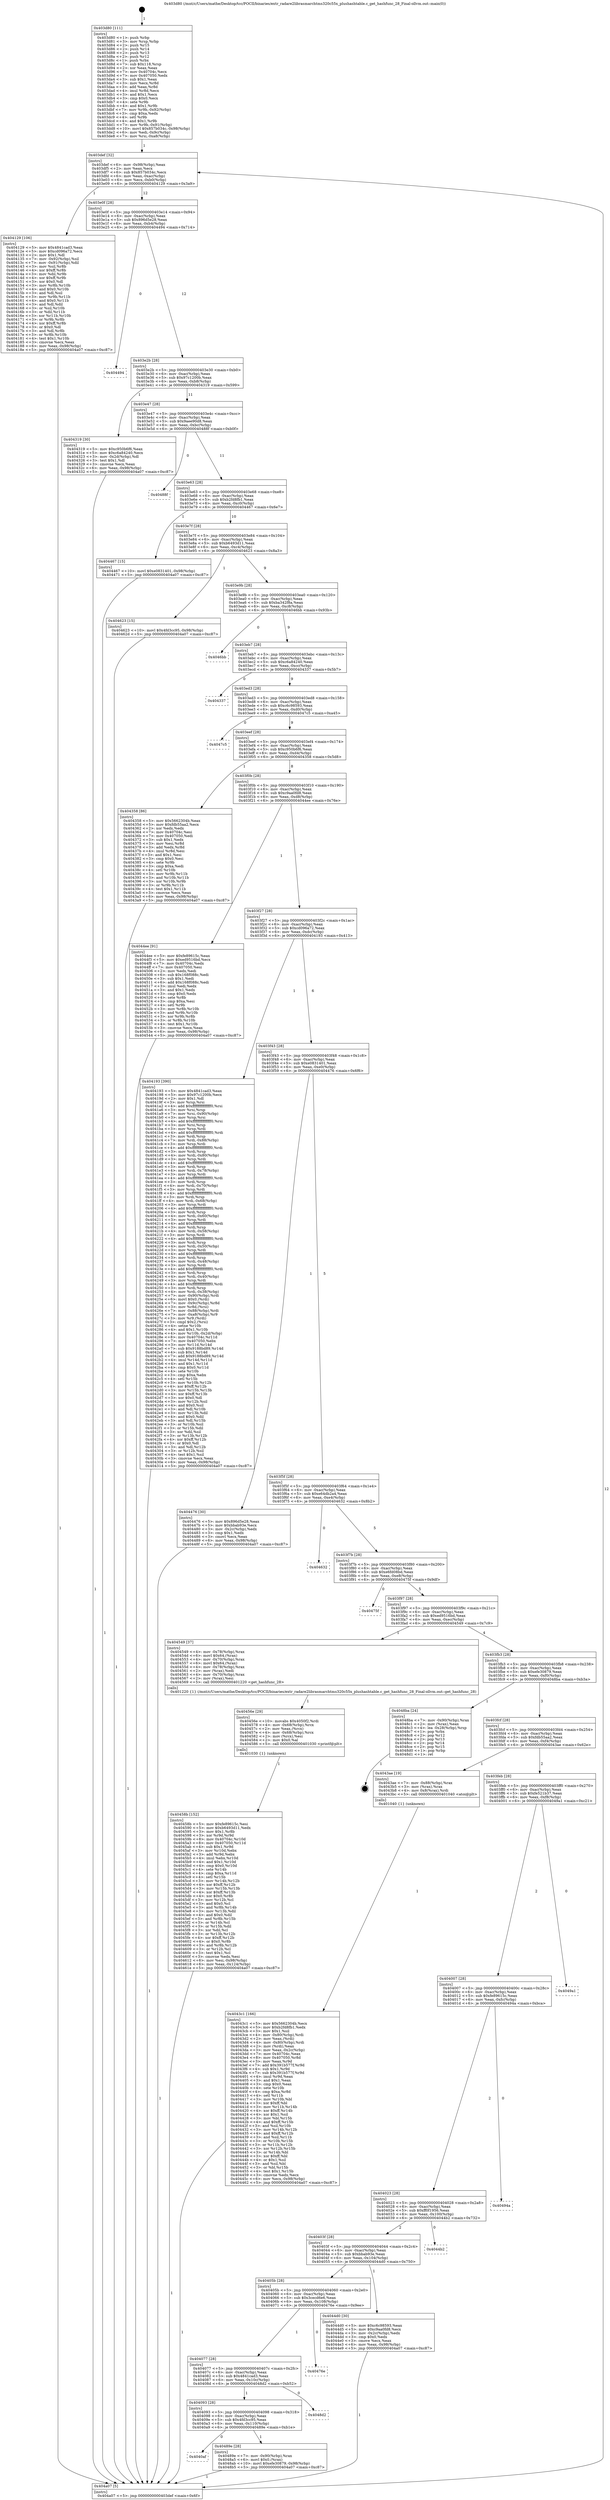 digraph "0x403d80" {
  label = "0x403d80 (/mnt/c/Users/mathe/Desktop/tcc/POCII/binaries/extr_radare2librasmarchtms320c55x_plushashtable.c_get_hashfunc_28_Final-ollvm.out::main(0))"
  labelloc = "t"
  node[shape=record]

  Entry [label="",width=0.3,height=0.3,shape=circle,fillcolor=black,style=filled]
  "0x403def" [label="{
     0x403def [32]\l
     | [instrs]\l
     &nbsp;&nbsp;0x403def \<+6\>: mov -0x98(%rbp),%eax\l
     &nbsp;&nbsp;0x403df5 \<+2\>: mov %eax,%ecx\l
     &nbsp;&nbsp;0x403df7 \<+6\>: sub $0x857b034c,%ecx\l
     &nbsp;&nbsp;0x403dfd \<+6\>: mov %eax,-0xac(%rbp)\l
     &nbsp;&nbsp;0x403e03 \<+6\>: mov %ecx,-0xb0(%rbp)\l
     &nbsp;&nbsp;0x403e09 \<+6\>: je 0000000000404129 \<main+0x3a9\>\l
  }"]
  "0x404129" [label="{
     0x404129 [106]\l
     | [instrs]\l
     &nbsp;&nbsp;0x404129 \<+5\>: mov $0x4841cad3,%eax\l
     &nbsp;&nbsp;0x40412e \<+5\>: mov $0xcd096a72,%ecx\l
     &nbsp;&nbsp;0x404133 \<+2\>: mov $0x1,%dl\l
     &nbsp;&nbsp;0x404135 \<+7\>: mov -0x92(%rbp),%sil\l
     &nbsp;&nbsp;0x40413c \<+7\>: mov -0x91(%rbp),%dil\l
     &nbsp;&nbsp;0x404143 \<+3\>: mov %sil,%r8b\l
     &nbsp;&nbsp;0x404146 \<+4\>: xor $0xff,%r8b\l
     &nbsp;&nbsp;0x40414a \<+3\>: mov %dil,%r9b\l
     &nbsp;&nbsp;0x40414d \<+4\>: xor $0xff,%r9b\l
     &nbsp;&nbsp;0x404151 \<+3\>: xor $0x0,%dl\l
     &nbsp;&nbsp;0x404154 \<+3\>: mov %r8b,%r10b\l
     &nbsp;&nbsp;0x404157 \<+4\>: and $0x0,%r10b\l
     &nbsp;&nbsp;0x40415b \<+3\>: and %dl,%sil\l
     &nbsp;&nbsp;0x40415e \<+3\>: mov %r9b,%r11b\l
     &nbsp;&nbsp;0x404161 \<+4\>: and $0x0,%r11b\l
     &nbsp;&nbsp;0x404165 \<+3\>: and %dl,%dil\l
     &nbsp;&nbsp;0x404168 \<+3\>: or %sil,%r10b\l
     &nbsp;&nbsp;0x40416b \<+3\>: or %dil,%r11b\l
     &nbsp;&nbsp;0x40416e \<+3\>: xor %r11b,%r10b\l
     &nbsp;&nbsp;0x404171 \<+3\>: or %r9b,%r8b\l
     &nbsp;&nbsp;0x404174 \<+4\>: xor $0xff,%r8b\l
     &nbsp;&nbsp;0x404178 \<+3\>: or $0x0,%dl\l
     &nbsp;&nbsp;0x40417b \<+3\>: and %dl,%r8b\l
     &nbsp;&nbsp;0x40417e \<+3\>: or %r8b,%r10b\l
     &nbsp;&nbsp;0x404181 \<+4\>: test $0x1,%r10b\l
     &nbsp;&nbsp;0x404185 \<+3\>: cmovne %ecx,%eax\l
     &nbsp;&nbsp;0x404188 \<+6\>: mov %eax,-0x98(%rbp)\l
     &nbsp;&nbsp;0x40418e \<+5\>: jmp 0000000000404a07 \<main+0xc87\>\l
  }"]
  "0x403e0f" [label="{
     0x403e0f [28]\l
     | [instrs]\l
     &nbsp;&nbsp;0x403e0f \<+5\>: jmp 0000000000403e14 \<main+0x94\>\l
     &nbsp;&nbsp;0x403e14 \<+6\>: mov -0xac(%rbp),%eax\l
     &nbsp;&nbsp;0x403e1a \<+5\>: sub $0x896d5e28,%eax\l
     &nbsp;&nbsp;0x403e1f \<+6\>: mov %eax,-0xb4(%rbp)\l
     &nbsp;&nbsp;0x403e25 \<+6\>: je 0000000000404494 \<main+0x714\>\l
  }"]
  "0x404a07" [label="{
     0x404a07 [5]\l
     | [instrs]\l
     &nbsp;&nbsp;0x404a07 \<+5\>: jmp 0000000000403def \<main+0x6f\>\l
  }"]
  "0x403d80" [label="{
     0x403d80 [111]\l
     | [instrs]\l
     &nbsp;&nbsp;0x403d80 \<+1\>: push %rbp\l
     &nbsp;&nbsp;0x403d81 \<+3\>: mov %rsp,%rbp\l
     &nbsp;&nbsp;0x403d84 \<+2\>: push %r15\l
     &nbsp;&nbsp;0x403d86 \<+2\>: push %r14\l
     &nbsp;&nbsp;0x403d88 \<+2\>: push %r13\l
     &nbsp;&nbsp;0x403d8a \<+2\>: push %r12\l
     &nbsp;&nbsp;0x403d8c \<+1\>: push %rbx\l
     &nbsp;&nbsp;0x403d8d \<+7\>: sub $0x118,%rsp\l
     &nbsp;&nbsp;0x403d94 \<+2\>: xor %eax,%eax\l
     &nbsp;&nbsp;0x403d96 \<+7\>: mov 0x40704c,%ecx\l
     &nbsp;&nbsp;0x403d9d \<+7\>: mov 0x407050,%edx\l
     &nbsp;&nbsp;0x403da4 \<+3\>: sub $0x1,%eax\l
     &nbsp;&nbsp;0x403da7 \<+3\>: mov %ecx,%r8d\l
     &nbsp;&nbsp;0x403daa \<+3\>: add %eax,%r8d\l
     &nbsp;&nbsp;0x403dad \<+4\>: imul %r8d,%ecx\l
     &nbsp;&nbsp;0x403db1 \<+3\>: and $0x1,%ecx\l
     &nbsp;&nbsp;0x403db4 \<+3\>: cmp $0x0,%ecx\l
     &nbsp;&nbsp;0x403db7 \<+4\>: sete %r9b\l
     &nbsp;&nbsp;0x403dbb \<+4\>: and $0x1,%r9b\l
     &nbsp;&nbsp;0x403dbf \<+7\>: mov %r9b,-0x92(%rbp)\l
     &nbsp;&nbsp;0x403dc6 \<+3\>: cmp $0xa,%edx\l
     &nbsp;&nbsp;0x403dc9 \<+4\>: setl %r9b\l
     &nbsp;&nbsp;0x403dcd \<+4\>: and $0x1,%r9b\l
     &nbsp;&nbsp;0x403dd1 \<+7\>: mov %r9b,-0x91(%rbp)\l
     &nbsp;&nbsp;0x403dd8 \<+10\>: movl $0x857b034c,-0x98(%rbp)\l
     &nbsp;&nbsp;0x403de2 \<+6\>: mov %edi,-0x9c(%rbp)\l
     &nbsp;&nbsp;0x403de8 \<+7\>: mov %rsi,-0xa8(%rbp)\l
  }"]
  Exit [label="",width=0.3,height=0.3,shape=circle,fillcolor=black,style=filled,peripheries=2]
  "0x404494" [label="{
     0x404494\l
  }", style=dashed]
  "0x403e2b" [label="{
     0x403e2b [28]\l
     | [instrs]\l
     &nbsp;&nbsp;0x403e2b \<+5\>: jmp 0000000000403e30 \<main+0xb0\>\l
     &nbsp;&nbsp;0x403e30 \<+6\>: mov -0xac(%rbp),%eax\l
     &nbsp;&nbsp;0x403e36 \<+5\>: sub $0x97c1200b,%eax\l
     &nbsp;&nbsp;0x403e3b \<+6\>: mov %eax,-0xb8(%rbp)\l
     &nbsp;&nbsp;0x403e41 \<+6\>: je 0000000000404319 \<main+0x599\>\l
  }"]
  "0x4040af" [label="{
     0x4040af\l
  }", style=dashed]
  "0x404319" [label="{
     0x404319 [30]\l
     | [instrs]\l
     &nbsp;&nbsp;0x404319 \<+5\>: mov $0xc950b6f6,%eax\l
     &nbsp;&nbsp;0x40431e \<+5\>: mov $0xc6a84240,%ecx\l
     &nbsp;&nbsp;0x404323 \<+3\>: mov -0x2d(%rbp),%dl\l
     &nbsp;&nbsp;0x404326 \<+3\>: test $0x1,%dl\l
     &nbsp;&nbsp;0x404329 \<+3\>: cmovne %ecx,%eax\l
     &nbsp;&nbsp;0x40432c \<+6\>: mov %eax,-0x98(%rbp)\l
     &nbsp;&nbsp;0x404332 \<+5\>: jmp 0000000000404a07 \<main+0xc87\>\l
  }"]
  "0x403e47" [label="{
     0x403e47 [28]\l
     | [instrs]\l
     &nbsp;&nbsp;0x403e47 \<+5\>: jmp 0000000000403e4c \<main+0xcc\>\l
     &nbsp;&nbsp;0x403e4c \<+6\>: mov -0xac(%rbp),%eax\l
     &nbsp;&nbsp;0x403e52 \<+5\>: sub $0x9aee90d8,%eax\l
     &nbsp;&nbsp;0x403e57 \<+6\>: mov %eax,-0xbc(%rbp)\l
     &nbsp;&nbsp;0x403e5d \<+6\>: je 000000000040488f \<main+0xb0f\>\l
  }"]
  "0x40489e" [label="{
     0x40489e [28]\l
     | [instrs]\l
     &nbsp;&nbsp;0x40489e \<+7\>: mov -0x90(%rbp),%rax\l
     &nbsp;&nbsp;0x4048a5 \<+6\>: movl $0x0,(%rax)\l
     &nbsp;&nbsp;0x4048ab \<+10\>: movl $0xefe30879,-0x98(%rbp)\l
     &nbsp;&nbsp;0x4048b5 \<+5\>: jmp 0000000000404a07 \<main+0xc87\>\l
  }"]
  "0x40488f" [label="{
     0x40488f\l
  }", style=dashed]
  "0x403e63" [label="{
     0x403e63 [28]\l
     | [instrs]\l
     &nbsp;&nbsp;0x403e63 \<+5\>: jmp 0000000000403e68 \<main+0xe8\>\l
     &nbsp;&nbsp;0x403e68 \<+6\>: mov -0xac(%rbp),%eax\l
     &nbsp;&nbsp;0x403e6e \<+5\>: sub $0xb2fd8fb1,%eax\l
     &nbsp;&nbsp;0x403e73 \<+6\>: mov %eax,-0xc0(%rbp)\l
     &nbsp;&nbsp;0x403e79 \<+6\>: je 0000000000404467 \<main+0x6e7\>\l
  }"]
  "0x404093" [label="{
     0x404093 [28]\l
     | [instrs]\l
     &nbsp;&nbsp;0x404093 \<+5\>: jmp 0000000000404098 \<main+0x318\>\l
     &nbsp;&nbsp;0x404098 \<+6\>: mov -0xac(%rbp),%eax\l
     &nbsp;&nbsp;0x40409e \<+5\>: sub $0x4fd3cc95,%eax\l
     &nbsp;&nbsp;0x4040a3 \<+6\>: mov %eax,-0x110(%rbp)\l
     &nbsp;&nbsp;0x4040a9 \<+6\>: je 000000000040489e \<main+0xb1e\>\l
  }"]
  "0x404467" [label="{
     0x404467 [15]\l
     | [instrs]\l
     &nbsp;&nbsp;0x404467 \<+10\>: movl $0xe0831401,-0x98(%rbp)\l
     &nbsp;&nbsp;0x404471 \<+5\>: jmp 0000000000404a07 \<main+0xc87\>\l
  }"]
  "0x403e7f" [label="{
     0x403e7f [28]\l
     | [instrs]\l
     &nbsp;&nbsp;0x403e7f \<+5\>: jmp 0000000000403e84 \<main+0x104\>\l
     &nbsp;&nbsp;0x403e84 \<+6\>: mov -0xac(%rbp),%eax\l
     &nbsp;&nbsp;0x403e8a \<+5\>: sub $0xb6493d11,%eax\l
     &nbsp;&nbsp;0x403e8f \<+6\>: mov %eax,-0xc4(%rbp)\l
     &nbsp;&nbsp;0x403e95 \<+6\>: je 0000000000404623 \<main+0x8a3\>\l
  }"]
  "0x4048d2" [label="{
     0x4048d2\l
  }", style=dashed]
  "0x404623" [label="{
     0x404623 [15]\l
     | [instrs]\l
     &nbsp;&nbsp;0x404623 \<+10\>: movl $0x4fd3cc95,-0x98(%rbp)\l
     &nbsp;&nbsp;0x40462d \<+5\>: jmp 0000000000404a07 \<main+0xc87\>\l
  }"]
  "0x403e9b" [label="{
     0x403e9b [28]\l
     | [instrs]\l
     &nbsp;&nbsp;0x403e9b \<+5\>: jmp 0000000000403ea0 \<main+0x120\>\l
     &nbsp;&nbsp;0x403ea0 \<+6\>: mov -0xac(%rbp),%eax\l
     &nbsp;&nbsp;0x403ea6 \<+5\>: sub $0xba342f8a,%eax\l
     &nbsp;&nbsp;0x403eab \<+6\>: mov %eax,-0xc8(%rbp)\l
     &nbsp;&nbsp;0x403eb1 \<+6\>: je 00000000004046bb \<main+0x93b\>\l
  }"]
  "0x404077" [label="{
     0x404077 [28]\l
     | [instrs]\l
     &nbsp;&nbsp;0x404077 \<+5\>: jmp 000000000040407c \<main+0x2fc\>\l
     &nbsp;&nbsp;0x40407c \<+6\>: mov -0xac(%rbp),%eax\l
     &nbsp;&nbsp;0x404082 \<+5\>: sub $0x4841cad3,%eax\l
     &nbsp;&nbsp;0x404087 \<+6\>: mov %eax,-0x10c(%rbp)\l
     &nbsp;&nbsp;0x40408d \<+6\>: je 00000000004048d2 \<main+0xb52\>\l
  }"]
  "0x4046bb" [label="{
     0x4046bb\l
  }", style=dashed]
  "0x403eb7" [label="{
     0x403eb7 [28]\l
     | [instrs]\l
     &nbsp;&nbsp;0x403eb7 \<+5\>: jmp 0000000000403ebc \<main+0x13c\>\l
     &nbsp;&nbsp;0x403ebc \<+6\>: mov -0xac(%rbp),%eax\l
     &nbsp;&nbsp;0x403ec2 \<+5\>: sub $0xc6a84240,%eax\l
     &nbsp;&nbsp;0x403ec7 \<+6\>: mov %eax,-0xcc(%rbp)\l
     &nbsp;&nbsp;0x403ecd \<+6\>: je 0000000000404337 \<main+0x5b7\>\l
  }"]
  "0x40476e" [label="{
     0x40476e\l
  }", style=dashed]
  "0x404337" [label="{
     0x404337\l
  }", style=dashed]
  "0x403ed3" [label="{
     0x403ed3 [28]\l
     | [instrs]\l
     &nbsp;&nbsp;0x403ed3 \<+5\>: jmp 0000000000403ed8 \<main+0x158\>\l
     &nbsp;&nbsp;0x403ed8 \<+6\>: mov -0xac(%rbp),%eax\l
     &nbsp;&nbsp;0x403ede \<+5\>: sub $0xc6c98593,%eax\l
     &nbsp;&nbsp;0x403ee3 \<+6\>: mov %eax,-0xd0(%rbp)\l
     &nbsp;&nbsp;0x403ee9 \<+6\>: je 00000000004047c5 \<main+0xa45\>\l
  }"]
  "0x40458b" [label="{
     0x40458b [152]\l
     | [instrs]\l
     &nbsp;&nbsp;0x40458b \<+5\>: mov $0xfe89615c,%esi\l
     &nbsp;&nbsp;0x404590 \<+5\>: mov $0xb6493d11,%edx\l
     &nbsp;&nbsp;0x404595 \<+3\>: mov $0x1,%r8b\l
     &nbsp;&nbsp;0x404598 \<+3\>: xor %r9d,%r9d\l
     &nbsp;&nbsp;0x40459b \<+8\>: mov 0x40704c,%r10d\l
     &nbsp;&nbsp;0x4045a3 \<+8\>: mov 0x407050,%r11d\l
     &nbsp;&nbsp;0x4045ab \<+4\>: sub $0x1,%r9d\l
     &nbsp;&nbsp;0x4045af \<+3\>: mov %r10d,%ebx\l
     &nbsp;&nbsp;0x4045b2 \<+3\>: add %r9d,%ebx\l
     &nbsp;&nbsp;0x4045b5 \<+4\>: imul %ebx,%r10d\l
     &nbsp;&nbsp;0x4045b9 \<+4\>: and $0x1,%r10d\l
     &nbsp;&nbsp;0x4045bd \<+4\>: cmp $0x0,%r10d\l
     &nbsp;&nbsp;0x4045c1 \<+4\>: sete %r14b\l
     &nbsp;&nbsp;0x4045c5 \<+4\>: cmp $0xa,%r11d\l
     &nbsp;&nbsp;0x4045c9 \<+4\>: setl %r15b\l
     &nbsp;&nbsp;0x4045cd \<+3\>: mov %r14b,%r12b\l
     &nbsp;&nbsp;0x4045d0 \<+4\>: xor $0xff,%r12b\l
     &nbsp;&nbsp;0x4045d4 \<+3\>: mov %r15b,%r13b\l
     &nbsp;&nbsp;0x4045d7 \<+4\>: xor $0xff,%r13b\l
     &nbsp;&nbsp;0x4045db \<+4\>: xor $0x0,%r8b\l
     &nbsp;&nbsp;0x4045df \<+3\>: mov %r12b,%cl\l
     &nbsp;&nbsp;0x4045e2 \<+3\>: and $0x0,%cl\l
     &nbsp;&nbsp;0x4045e5 \<+3\>: and %r8b,%r14b\l
     &nbsp;&nbsp;0x4045e8 \<+3\>: mov %r13b,%dil\l
     &nbsp;&nbsp;0x4045eb \<+4\>: and $0x0,%dil\l
     &nbsp;&nbsp;0x4045ef \<+3\>: and %r8b,%r15b\l
     &nbsp;&nbsp;0x4045f2 \<+3\>: or %r14b,%cl\l
     &nbsp;&nbsp;0x4045f5 \<+3\>: or %r15b,%dil\l
     &nbsp;&nbsp;0x4045f8 \<+3\>: xor %dil,%cl\l
     &nbsp;&nbsp;0x4045fb \<+3\>: or %r13b,%r12b\l
     &nbsp;&nbsp;0x4045fe \<+4\>: xor $0xff,%r12b\l
     &nbsp;&nbsp;0x404602 \<+4\>: or $0x0,%r8b\l
     &nbsp;&nbsp;0x404606 \<+3\>: and %r8b,%r12b\l
     &nbsp;&nbsp;0x404609 \<+3\>: or %r12b,%cl\l
     &nbsp;&nbsp;0x40460c \<+3\>: test $0x1,%cl\l
     &nbsp;&nbsp;0x40460f \<+3\>: cmovne %edx,%esi\l
     &nbsp;&nbsp;0x404612 \<+6\>: mov %esi,-0x98(%rbp)\l
     &nbsp;&nbsp;0x404618 \<+6\>: mov %eax,-0x124(%rbp)\l
     &nbsp;&nbsp;0x40461e \<+5\>: jmp 0000000000404a07 \<main+0xc87\>\l
  }"]
  "0x4047c5" [label="{
     0x4047c5\l
  }", style=dashed]
  "0x403eef" [label="{
     0x403eef [28]\l
     | [instrs]\l
     &nbsp;&nbsp;0x403eef \<+5\>: jmp 0000000000403ef4 \<main+0x174\>\l
     &nbsp;&nbsp;0x403ef4 \<+6\>: mov -0xac(%rbp),%eax\l
     &nbsp;&nbsp;0x403efa \<+5\>: sub $0xc950b6f6,%eax\l
     &nbsp;&nbsp;0x403eff \<+6\>: mov %eax,-0xd4(%rbp)\l
     &nbsp;&nbsp;0x403f05 \<+6\>: je 0000000000404358 \<main+0x5d8\>\l
  }"]
  "0x40456e" [label="{
     0x40456e [29]\l
     | [instrs]\l
     &nbsp;&nbsp;0x40456e \<+10\>: movabs $0x4050f2,%rdi\l
     &nbsp;&nbsp;0x404578 \<+4\>: mov -0x68(%rbp),%rcx\l
     &nbsp;&nbsp;0x40457c \<+2\>: mov %eax,(%rcx)\l
     &nbsp;&nbsp;0x40457e \<+4\>: mov -0x68(%rbp),%rcx\l
     &nbsp;&nbsp;0x404582 \<+2\>: mov (%rcx),%esi\l
     &nbsp;&nbsp;0x404584 \<+2\>: mov $0x0,%al\l
     &nbsp;&nbsp;0x404586 \<+5\>: call 0000000000401030 \<printf@plt\>\l
     | [calls]\l
     &nbsp;&nbsp;0x401030 \{1\} (unknown)\l
  }"]
  "0x404358" [label="{
     0x404358 [86]\l
     | [instrs]\l
     &nbsp;&nbsp;0x404358 \<+5\>: mov $0x5662304b,%eax\l
     &nbsp;&nbsp;0x40435d \<+5\>: mov $0xfdb55aa2,%ecx\l
     &nbsp;&nbsp;0x404362 \<+2\>: xor %edx,%edx\l
     &nbsp;&nbsp;0x404364 \<+7\>: mov 0x40704c,%esi\l
     &nbsp;&nbsp;0x40436b \<+7\>: mov 0x407050,%edi\l
     &nbsp;&nbsp;0x404372 \<+3\>: sub $0x1,%edx\l
     &nbsp;&nbsp;0x404375 \<+3\>: mov %esi,%r8d\l
     &nbsp;&nbsp;0x404378 \<+3\>: add %edx,%r8d\l
     &nbsp;&nbsp;0x40437b \<+4\>: imul %r8d,%esi\l
     &nbsp;&nbsp;0x40437f \<+3\>: and $0x1,%esi\l
     &nbsp;&nbsp;0x404382 \<+3\>: cmp $0x0,%esi\l
     &nbsp;&nbsp;0x404385 \<+4\>: sete %r9b\l
     &nbsp;&nbsp;0x404389 \<+3\>: cmp $0xa,%edi\l
     &nbsp;&nbsp;0x40438c \<+4\>: setl %r10b\l
     &nbsp;&nbsp;0x404390 \<+3\>: mov %r9b,%r11b\l
     &nbsp;&nbsp;0x404393 \<+3\>: and %r10b,%r11b\l
     &nbsp;&nbsp;0x404396 \<+3\>: xor %r10b,%r9b\l
     &nbsp;&nbsp;0x404399 \<+3\>: or %r9b,%r11b\l
     &nbsp;&nbsp;0x40439c \<+4\>: test $0x1,%r11b\l
     &nbsp;&nbsp;0x4043a0 \<+3\>: cmovne %ecx,%eax\l
     &nbsp;&nbsp;0x4043a3 \<+6\>: mov %eax,-0x98(%rbp)\l
     &nbsp;&nbsp;0x4043a9 \<+5\>: jmp 0000000000404a07 \<main+0xc87\>\l
  }"]
  "0x403f0b" [label="{
     0x403f0b [28]\l
     | [instrs]\l
     &nbsp;&nbsp;0x403f0b \<+5\>: jmp 0000000000403f10 \<main+0x190\>\l
     &nbsp;&nbsp;0x403f10 \<+6\>: mov -0xac(%rbp),%eax\l
     &nbsp;&nbsp;0x403f16 \<+5\>: sub $0xc9aa0fd8,%eax\l
     &nbsp;&nbsp;0x403f1b \<+6\>: mov %eax,-0xd8(%rbp)\l
     &nbsp;&nbsp;0x403f21 \<+6\>: je 00000000004044ee \<main+0x76e\>\l
  }"]
  "0x40405b" [label="{
     0x40405b [28]\l
     | [instrs]\l
     &nbsp;&nbsp;0x40405b \<+5\>: jmp 0000000000404060 \<main+0x2e0\>\l
     &nbsp;&nbsp;0x404060 \<+6\>: mov -0xac(%rbp),%eax\l
     &nbsp;&nbsp;0x404066 \<+5\>: sub $0x3cecd6e6,%eax\l
     &nbsp;&nbsp;0x40406b \<+6\>: mov %eax,-0x108(%rbp)\l
     &nbsp;&nbsp;0x404071 \<+6\>: je 000000000040476e \<main+0x9ee\>\l
  }"]
  "0x4044ee" [label="{
     0x4044ee [91]\l
     | [instrs]\l
     &nbsp;&nbsp;0x4044ee \<+5\>: mov $0xfe89615c,%eax\l
     &nbsp;&nbsp;0x4044f3 \<+5\>: mov $0xed9516bd,%ecx\l
     &nbsp;&nbsp;0x4044f8 \<+7\>: mov 0x40704c,%edx\l
     &nbsp;&nbsp;0x4044ff \<+7\>: mov 0x407050,%esi\l
     &nbsp;&nbsp;0x404506 \<+2\>: mov %edx,%edi\l
     &nbsp;&nbsp;0x404508 \<+6\>: sub $0x168f088c,%edi\l
     &nbsp;&nbsp;0x40450e \<+3\>: sub $0x1,%edi\l
     &nbsp;&nbsp;0x404511 \<+6\>: add $0x168f088c,%edi\l
     &nbsp;&nbsp;0x404517 \<+3\>: imul %edi,%edx\l
     &nbsp;&nbsp;0x40451a \<+3\>: and $0x1,%edx\l
     &nbsp;&nbsp;0x40451d \<+3\>: cmp $0x0,%edx\l
     &nbsp;&nbsp;0x404520 \<+4\>: sete %r8b\l
     &nbsp;&nbsp;0x404524 \<+3\>: cmp $0xa,%esi\l
     &nbsp;&nbsp;0x404527 \<+4\>: setl %r9b\l
     &nbsp;&nbsp;0x40452b \<+3\>: mov %r8b,%r10b\l
     &nbsp;&nbsp;0x40452e \<+3\>: and %r9b,%r10b\l
     &nbsp;&nbsp;0x404531 \<+3\>: xor %r9b,%r8b\l
     &nbsp;&nbsp;0x404534 \<+3\>: or %r8b,%r10b\l
     &nbsp;&nbsp;0x404537 \<+4\>: test $0x1,%r10b\l
     &nbsp;&nbsp;0x40453b \<+3\>: cmovne %ecx,%eax\l
     &nbsp;&nbsp;0x40453e \<+6\>: mov %eax,-0x98(%rbp)\l
     &nbsp;&nbsp;0x404544 \<+5\>: jmp 0000000000404a07 \<main+0xc87\>\l
  }"]
  "0x403f27" [label="{
     0x403f27 [28]\l
     | [instrs]\l
     &nbsp;&nbsp;0x403f27 \<+5\>: jmp 0000000000403f2c \<main+0x1ac\>\l
     &nbsp;&nbsp;0x403f2c \<+6\>: mov -0xac(%rbp),%eax\l
     &nbsp;&nbsp;0x403f32 \<+5\>: sub $0xcd096a72,%eax\l
     &nbsp;&nbsp;0x403f37 \<+6\>: mov %eax,-0xdc(%rbp)\l
     &nbsp;&nbsp;0x403f3d \<+6\>: je 0000000000404193 \<main+0x413\>\l
  }"]
  "0x4044d0" [label="{
     0x4044d0 [30]\l
     | [instrs]\l
     &nbsp;&nbsp;0x4044d0 \<+5\>: mov $0xc6c98593,%eax\l
     &nbsp;&nbsp;0x4044d5 \<+5\>: mov $0xc9aa0fd8,%ecx\l
     &nbsp;&nbsp;0x4044da \<+3\>: mov -0x2c(%rbp),%edx\l
     &nbsp;&nbsp;0x4044dd \<+3\>: cmp $0x0,%edx\l
     &nbsp;&nbsp;0x4044e0 \<+3\>: cmove %ecx,%eax\l
     &nbsp;&nbsp;0x4044e3 \<+6\>: mov %eax,-0x98(%rbp)\l
     &nbsp;&nbsp;0x4044e9 \<+5\>: jmp 0000000000404a07 \<main+0xc87\>\l
  }"]
  "0x404193" [label="{
     0x404193 [390]\l
     | [instrs]\l
     &nbsp;&nbsp;0x404193 \<+5\>: mov $0x4841cad3,%eax\l
     &nbsp;&nbsp;0x404198 \<+5\>: mov $0x97c1200b,%ecx\l
     &nbsp;&nbsp;0x40419d \<+2\>: mov $0x1,%dl\l
     &nbsp;&nbsp;0x40419f \<+3\>: mov %rsp,%rsi\l
     &nbsp;&nbsp;0x4041a2 \<+4\>: add $0xfffffffffffffff0,%rsi\l
     &nbsp;&nbsp;0x4041a6 \<+3\>: mov %rsi,%rsp\l
     &nbsp;&nbsp;0x4041a9 \<+7\>: mov %rsi,-0x90(%rbp)\l
     &nbsp;&nbsp;0x4041b0 \<+3\>: mov %rsp,%rsi\l
     &nbsp;&nbsp;0x4041b3 \<+4\>: add $0xfffffffffffffff0,%rsi\l
     &nbsp;&nbsp;0x4041b7 \<+3\>: mov %rsi,%rsp\l
     &nbsp;&nbsp;0x4041ba \<+3\>: mov %rsp,%rdi\l
     &nbsp;&nbsp;0x4041bd \<+4\>: add $0xfffffffffffffff0,%rdi\l
     &nbsp;&nbsp;0x4041c1 \<+3\>: mov %rdi,%rsp\l
     &nbsp;&nbsp;0x4041c4 \<+7\>: mov %rdi,-0x88(%rbp)\l
     &nbsp;&nbsp;0x4041cb \<+3\>: mov %rsp,%rdi\l
     &nbsp;&nbsp;0x4041ce \<+4\>: add $0xfffffffffffffff0,%rdi\l
     &nbsp;&nbsp;0x4041d2 \<+3\>: mov %rdi,%rsp\l
     &nbsp;&nbsp;0x4041d5 \<+4\>: mov %rdi,-0x80(%rbp)\l
     &nbsp;&nbsp;0x4041d9 \<+3\>: mov %rsp,%rdi\l
     &nbsp;&nbsp;0x4041dc \<+4\>: add $0xfffffffffffffff0,%rdi\l
     &nbsp;&nbsp;0x4041e0 \<+3\>: mov %rdi,%rsp\l
     &nbsp;&nbsp;0x4041e3 \<+4\>: mov %rdi,-0x78(%rbp)\l
     &nbsp;&nbsp;0x4041e7 \<+3\>: mov %rsp,%rdi\l
     &nbsp;&nbsp;0x4041ea \<+4\>: add $0xfffffffffffffff0,%rdi\l
     &nbsp;&nbsp;0x4041ee \<+3\>: mov %rdi,%rsp\l
     &nbsp;&nbsp;0x4041f1 \<+4\>: mov %rdi,-0x70(%rbp)\l
     &nbsp;&nbsp;0x4041f5 \<+3\>: mov %rsp,%rdi\l
     &nbsp;&nbsp;0x4041f8 \<+4\>: add $0xfffffffffffffff0,%rdi\l
     &nbsp;&nbsp;0x4041fc \<+3\>: mov %rdi,%rsp\l
     &nbsp;&nbsp;0x4041ff \<+4\>: mov %rdi,-0x68(%rbp)\l
     &nbsp;&nbsp;0x404203 \<+3\>: mov %rsp,%rdi\l
     &nbsp;&nbsp;0x404206 \<+4\>: add $0xfffffffffffffff0,%rdi\l
     &nbsp;&nbsp;0x40420a \<+3\>: mov %rdi,%rsp\l
     &nbsp;&nbsp;0x40420d \<+4\>: mov %rdi,-0x60(%rbp)\l
     &nbsp;&nbsp;0x404211 \<+3\>: mov %rsp,%rdi\l
     &nbsp;&nbsp;0x404214 \<+4\>: add $0xfffffffffffffff0,%rdi\l
     &nbsp;&nbsp;0x404218 \<+3\>: mov %rdi,%rsp\l
     &nbsp;&nbsp;0x40421b \<+4\>: mov %rdi,-0x58(%rbp)\l
     &nbsp;&nbsp;0x40421f \<+3\>: mov %rsp,%rdi\l
     &nbsp;&nbsp;0x404222 \<+4\>: add $0xfffffffffffffff0,%rdi\l
     &nbsp;&nbsp;0x404226 \<+3\>: mov %rdi,%rsp\l
     &nbsp;&nbsp;0x404229 \<+4\>: mov %rdi,-0x50(%rbp)\l
     &nbsp;&nbsp;0x40422d \<+3\>: mov %rsp,%rdi\l
     &nbsp;&nbsp;0x404230 \<+4\>: add $0xfffffffffffffff0,%rdi\l
     &nbsp;&nbsp;0x404234 \<+3\>: mov %rdi,%rsp\l
     &nbsp;&nbsp;0x404237 \<+4\>: mov %rdi,-0x48(%rbp)\l
     &nbsp;&nbsp;0x40423b \<+3\>: mov %rsp,%rdi\l
     &nbsp;&nbsp;0x40423e \<+4\>: add $0xfffffffffffffff0,%rdi\l
     &nbsp;&nbsp;0x404242 \<+3\>: mov %rdi,%rsp\l
     &nbsp;&nbsp;0x404245 \<+4\>: mov %rdi,-0x40(%rbp)\l
     &nbsp;&nbsp;0x404249 \<+3\>: mov %rsp,%rdi\l
     &nbsp;&nbsp;0x40424c \<+4\>: add $0xfffffffffffffff0,%rdi\l
     &nbsp;&nbsp;0x404250 \<+3\>: mov %rdi,%rsp\l
     &nbsp;&nbsp;0x404253 \<+4\>: mov %rdi,-0x38(%rbp)\l
     &nbsp;&nbsp;0x404257 \<+7\>: mov -0x90(%rbp),%rdi\l
     &nbsp;&nbsp;0x40425e \<+6\>: movl $0x0,(%rdi)\l
     &nbsp;&nbsp;0x404264 \<+7\>: mov -0x9c(%rbp),%r8d\l
     &nbsp;&nbsp;0x40426b \<+3\>: mov %r8d,(%rsi)\l
     &nbsp;&nbsp;0x40426e \<+7\>: mov -0x88(%rbp),%rdi\l
     &nbsp;&nbsp;0x404275 \<+7\>: mov -0xa8(%rbp),%r9\l
     &nbsp;&nbsp;0x40427c \<+3\>: mov %r9,(%rdi)\l
     &nbsp;&nbsp;0x40427f \<+3\>: cmpl $0x2,(%rsi)\l
     &nbsp;&nbsp;0x404282 \<+4\>: setne %r10b\l
     &nbsp;&nbsp;0x404286 \<+4\>: and $0x1,%r10b\l
     &nbsp;&nbsp;0x40428a \<+4\>: mov %r10b,-0x2d(%rbp)\l
     &nbsp;&nbsp;0x40428e \<+8\>: mov 0x40704c,%r11d\l
     &nbsp;&nbsp;0x404296 \<+7\>: mov 0x407050,%ebx\l
     &nbsp;&nbsp;0x40429d \<+3\>: mov %r11d,%r14d\l
     &nbsp;&nbsp;0x4042a0 \<+7\>: sub $0x9188bd89,%r14d\l
     &nbsp;&nbsp;0x4042a7 \<+4\>: sub $0x1,%r14d\l
     &nbsp;&nbsp;0x4042ab \<+7\>: add $0x9188bd89,%r14d\l
     &nbsp;&nbsp;0x4042b2 \<+4\>: imul %r14d,%r11d\l
     &nbsp;&nbsp;0x4042b6 \<+4\>: and $0x1,%r11d\l
     &nbsp;&nbsp;0x4042ba \<+4\>: cmp $0x0,%r11d\l
     &nbsp;&nbsp;0x4042be \<+4\>: sete %r10b\l
     &nbsp;&nbsp;0x4042c2 \<+3\>: cmp $0xa,%ebx\l
     &nbsp;&nbsp;0x4042c5 \<+4\>: setl %r15b\l
     &nbsp;&nbsp;0x4042c9 \<+3\>: mov %r10b,%r12b\l
     &nbsp;&nbsp;0x4042cc \<+4\>: xor $0xff,%r12b\l
     &nbsp;&nbsp;0x4042d0 \<+3\>: mov %r15b,%r13b\l
     &nbsp;&nbsp;0x4042d3 \<+4\>: xor $0xff,%r13b\l
     &nbsp;&nbsp;0x4042d7 \<+3\>: xor $0x0,%dl\l
     &nbsp;&nbsp;0x4042da \<+3\>: mov %r12b,%sil\l
     &nbsp;&nbsp;0x4042dd \<+4\>: and $0x0,%sil\l
     &nbsp;&nbsp;0x4042e1 \<+3\>: and %dl,%r10b\l
     &nbsp;&nbsp;0x4042e4 \<+3\>: mov %r13b,%dil\l
     &nbsp;&nbsp;0x4042e7 \<+4\>: and $0x0,%dil\l
     &nbsp;&nbsp;0x4042eb \<+3\>: and %dl,%r15b\l
     &nbsp;&nbsp;0x4042ee \<+3\>: or %r10b,%sil\l
     &nbsp;&nbsp;0x4042f1 \<+3\>: or %r15b,%dil\l
     &nbsp;&nbsp;0x4042f4 \<+3\>: xor %dil,%sil\l
     &nbsp;&nbsp;0x4042f7 \<+3\>: or %r13b,%r12b\l
     &nbsp;&nbsp;0x4042fa \<+4\>: xor $0xff,%r12b\l
     &nbsp;&nbsp;0x4042fe \<+3\>: or $0x0,%dl\l
     &nbsp;&nbsp;0x404301 \<+3\>: and %dl,%r12b\l
     &nbsp;&nbsp;0x404304 \<+3\>: or %r12b,%sil\l
     &nbsp;&nbsp;0x404307 \<+4\>: test $0x1,%sil\l
     &nbsp;&nbsp;0x40430b \<+3\>: cmovne %ecx,%eax\l
     &nbsp;&nbsp;0x40430e \<+6\>: mov %eax,-0x98(%rbp)\l
     &nbsp;&nbsp;0x404314 \<+5\>: jmp 0000000000404a07 \<main+0xc87\>\l
  }"]
  "0x403f43" [label="{
     0x403f43 [28]\l
     | [instrs]\l
     &nbsp;&nbsp;0x403f43 \<+5\>: jmp 0000000000403f48 \<main+0x1c8\>\l
     &nbsp;&nbsp;0x403f48 \<+6\>: mov -0xac(%rbp),%eax\l
     &nbsp;&nbsp;0x403f4e \<+5\>: sub $0xe0831401,%eax\l
     &nbsp;&nbsp;0x403f53 \<+6\>: mov %eax,-0xe0(%rbp)\l
     &nbsp;&nbsp;0x403f59 \<+6\>: je 0000000000404476 \<main+0x6f6\>\l
  }"]
  "0x40403f" [label="{
     0x40403f [28]\l
     | [instrs]\l
     &nbsp;&nbsp;0x40403f \<+5\>: jmp 0000000000404044 \<main+0x2c4\>\l
     &nbsp;&nbsp;0x404044 \<+6\>: mov -0xac(%rbp),%eax\l
     &nbsp;&nbsp;0x40404a \<+5\>: sub $0xbbab93e,%eax\l
     &nbsp;&nbsp;0x40404f \<+6\>: mov %eax,-0x104(%rbp)\l
     &nbsp;&nbsp;0x404055 \<+6\>: je 00000000004044d0 \<main+0x750\>\l
  }"]
  "0x4044b2" [label="{
     0x4044b2\l
  }", style=dashed]
  "0x404476" [label="{
     0x404476 [30]\l
     | [instrs]\l
     &nbsp;&nbsp;0x404476 \<+5\>: mov $0x896d5e28,%eax\l
     &nbsp;&nbsp;0x40447b \<+5\>: mov $0xbbab93e,%ecx\l
     &nbsp;&nbsp;0x404480 \<+3\>: mov -0x2c(%rbp),%edx\l
     &nbsp;&nbsp;0x404483 \<+3\>: cmp $0x1,%edx\l
     &nbsp;&nbsp;0x404486 \<+3\>: cmovl %ecx,%eax\l
     &nbsp;&nbsp;0x404489 \<+6\>: mov %eax,-0x98(%rbp)\l
     &nbsp;&nbsp;0x40448f \<+5\>: jmp 0000000000404a07 \<main+0xc87\>\l
  }"]
  "0x403f5f" [label="{
     0x403f5f [28]\l
     | [instrs]\l
     &nbsp;&nbsp;0x403f5f \<+5\>: jmp 0000000000403f64 \<main+0x1e4\>\l
     &nbsp;&nbsp;0x403f64 \<+6\>: mov -0xac(%rbp),%eax\l
     &nbsp;&nbsp;0x403f6a \<+5\>: sub $0xe64db2a4,%eax\l
     &nbsp;&nbsp;0x403f6f \<+6\>: mov %eax,-0xe4(%rbp)\l
     &nbsp;&nbsp;0x403f75 \<+6\>: je 0000000000404632 \<main+0x8b2\>\l
  }"]
  "0x404023" [label="{
     0x404023 [28]\l
     | [instrs]\l
     &nbsp;&nbsp;0x404023 \<+5\>: jmp 0000000000404028 \<main+0x2a8\>\l
     &nbsp;&nbsp;0x404028 \<+6\>: mov -0xac(%rbp),%eax\l
     &nbsp;&nbsp;0x40402e \<+5\>: sub $0xff0f1956,%eax\l
     &nbsp;&nbsp;0x404033 \<+6\>: mov %eax,-0x100(%rbp)\l
     &nbsp;&nbsp;0x404039 \<+6\>: je 00000000004044b2 \<main+0x732\>\l
  }"]
  "0x404632" [label="{
     0x404632\l
  }", style=dashed]
  "0x403f7b" [label="{
     0x403f7b [28]\l
     | [instrs]\l
     &nbsp;&nbsp;0x403f7b \<+5\>: jmp 0000000000403f80 \<main+0x200\>\l
     &nbsp;&nbsp;0x403f80 \<+6\>: mov -0xac(%rbp),%eax\l
     &nbsp;&nbsp;0x403f86 \<+5\>: sub $0xe6fd08bd,%eax\l
     &nbsp;&nbsp;0x403f8b \<+6\>: mov %eax,-0xe8(%rbp)\l
     &nbsp;&nbsp;0x403f91 \<+6\>: je 000000000040475f \<main+0x9df\>\l
  }"]
  "0x40494a" [label="{
     0x40494a\l
  }", style=dashed]
  "0x40475f" [label="{
     0x40475f\l
  }", style=dashed]
  "0x403f97" [label="{
     0x403f97 [28]\l
     | [instrs]\l
     &nbsp;&nbsp;0x403f97 \<+5\>: jmp 0000000000403f9c \<main+0x21c\>\l
     &nbsp;&nbsp;0x403f9c \<+6\>: mov -0xac(%rbp),%eax\l
     &nbsp;&nbsp;0x403fa2 \<+5\>: sub $0xed9516bd,%eax\l
     &nbsp;&nbsp;0x403fa7 \<+6\>: mov %eax,-0xec(%rbp)\l
     &nbsp;&nbsp;0x403fad \<+6\>: je 0000000000404549 \<main+0x7c9\>\l
  }"]
  "0x404007" [label="{
     0x404007 [28]\l
     | [instrs]\l
     &nbsp;&nbsp;0x404007 \<+5\>: jmp 000000000040400c \<main+0x28c\>\l
     &nbsp;&nbsp;0x40400c \<+6\>: mov -0xac(%rbp),%eax\l
     &nbsp;&nbsp;0x404012 \<+5\>: sub $0xfe89615c,%eax\l
     &nbsp;&nbsp;0x404017 \<+6\>: mov %eax,-0xfc(%rbp)\l
     &nbsp;&nbsp;0x40401d \<+6\>: je 000000000040494a \<main+0xbca\>\l
  }"]
  "0x404549" [label="{
     0x404549 [37]\l
     | [instrs]\l
     &nbsp;&nbsp;0x404549 \<+4\>: mov -0x78(%rbp),%rax\l
     &nbsp;&nbsp;0x40454d \<+6\>: movl $0x64,(%rax)\l
     &nbsp;&nbsp;0x404553 \<+4\>: mov -0x70(%rbp),%rax\l
     &nbsp;&nbsp;0x404557 \<+6\>: movl $0x64,(%rax)\l
     &nbsp;&nbsp;0x40455d \<+4\>: mov -0x78(%rbp),%rax\l
     &nbsp;&nbsp;0x404561 \<+2\>: mov (%rax),%edi\l
     &nbsp;&nbsp;0x404563 \<+4\>: mov -0x70(%rbp),%rax\l
     &nbsp;&nbsp;0x404567 \<+2\>: mov (%rax),%esi\l
     &nbsp;&nbsp;0x404569 \<+5\>: call 0000000000401220 \<get_hashfunc_28\>\l
     | [calls]\l
     &nbsp;&nbsp;0x401220 \{1\} (/mnt/c/Users/mathe/Desktop/tcc/POCII/binaries/extr_radare2librasmarchtms320c55x_plushashtable.c_get_hashfunc_28_Final-ollvm.out::get_hashfunc_28)\l
  }"]
  "0x403fb3" [label="{
     0x403fb3 [28]\l
     | [instrs]\l
     &nbsp;&nbsp;0x403fb3 \<+5\>: jmp 0000000000403fb8 \<main+0x238\>\l
     &nbsp;&nbsp;0x403fb8 \<+6\>: mov -0xac(%rbp),%eax\l
     &nbsp;&nbsp;0x403fbe \<+5\>: sub $0xefe30879,%eax\l
     &nbsp;&nbsp;0x403fc3 \<+6\>: mov %eax,-0xf0(%rbp)\l
     &nbsp;&nbsp;0x403fc9 \<+6\>: je 00000000004048ba \<main+0xb3a\>\l
  }"]
  "0x4049a1" [label="{
     0x4049a1\l
  }", style=dashed]
  "0x4048ba" [label="{
     0x4048ba [24]\l
     | [instrs]\l
     &nbsp;&nbsp;0x4048ba \<+7\>: mov -0x90(%rbp),%rax\l
     &nbsp;&nbsp;0x4048c1 \<+2\>: mov (%rax),%eax\l
     &nbsp;&nbsp;0x4048c3 \<+4\>: lea -0x28(%rbp),%rsp\l
     &nbsp;&nbsp;0x4048c7 \<+1\>: pop %rbx\l
     &nbsp;&nbsp;0x4048c8 \<+2\>: pop %r12\l
     &nbsp;&nbsp;0x4048ca \<+2\>: pop %r13\l
     &nbsp;&nbsp;0x4048cc \<+2\>: pop %r14\l
     &nbsp;&nbsp;0x4048ce \<+2\>: pop %r15\l
     &nbsp;&nbsp;0x4048d0 \<+1\>: pop %rbp\l
     &nbsp;&nbsp;0x4048d1 \<+1\>: ret\l
  }"]
  "0x403fcf" [label="{
     0x403fcf [28]\l
     | [instrs]\l
     &nbsp;&nbsp;0x403fcf \<+5\>: jmp 0000000000403fd4 \<main+0x254\>\l
     &nbsp;&nbsp;0x403fd4 \<+6\>: mov -0xac(%rbp),%eax\l
     &nbsp;&nbsp;0x403fda \<+5\>: sub $0xfdb55aa2,%eax\l
     &nbsp;&nbsp;0x403fdf \<+6\>: mov %eax,-0xf4(%rbp)\l
     &nbsp;&nbsp;0x403fe5 \<+6\>: je 00000000004043ae \<main+0x62e\>\l
  }"]
  "0x4043c1" [label="{
     0x4043c1 [166]\l
     | [instrs]\l
     &nbsp;&nbsp;0x4043c1 \<+5\>: mov $0x5662304b,%ecx\l
     &nbsp;&nbsp;0x4043c6 \<+5\>: mov $0xb2fd8fb1,%edx\l
     &nbsp;&nbsp;0x4043cb \<+3\>: mov $0x1,%sil\l
     &nbsp;&nbsp;0x4043ce \<+4\>: mov -0x80(%rbp),%rdi\l
     &nbsp;&nbsp;0x4043d2 \<+2\>: mov %eax,(%rdi)\l
     &nbsp;&nbsp;0x4043d4 \<+4\>: mov -0x80(%rbp),%rdi\l
     &nbsp;&nbsp;0x4043d8 \<+2\>: mov (%rdi),%eax\l
     &nbsp;&nbsp;0x4043da \<+3\>: mov %eax,-0x2c(%rbp)\l
     &nbsp;&nbsp;0x4043dd \<+7\>: mov 0x40704c,%eax\l
     &nbsp;&nbsp;0x4043e4 \<+8\>: mov 0x407050,%r8d\l
     &nbsp;&nbsp;0x4043ec \<+3\>: mov %eax,%r9d\l
     &nbsp;&nbsp;0x4043ef \<+7\>: add $0x391b577f,%r9d\l
     &nbsp;&nbsp;0x4043f6 \<+4\>: sub $0x1,%r9d\l
     &nbsp;&nbsp;0x4043fa \<+7\>: sub $0x391b577f,%r9d\l
     &nbsp;&nbsp;0x404401 \<+4\>: imul %r9d,%eax\l
     &nbsp;&nbsp;0x404405 \<+3\>: and $0x1,%eax\l
     &nbsp;&nbsp;0x404408 \<+3\>: cmp $0x0,%eax\l
     &nbsp;&nbsp;0x40440b \<+4\>: sete %r10b\l
     &nbsp;&nbsp;0x40440f \<+4\>: cmp $0xa,%r8d\l
     &nbsp;&nbsp;0x404413 \<+4\>: setl %r11b\l
     &nbsp;&nbsp;0x404417 \<+3\>: mov %r10b,%bl\l
     &nbsp;&nbsp;0x40441a \<+3\>: xor $0xff,%bl\l
     &nbsp;&nbsp;0x40441d \<+3\>: mov %r11b,%r14b\l
     &nbsp;&nbsp;0x404420 \<+4\>: xor $0xff,%r14b\l
     &nbsp;&nbsp;0x404424 \<+4\>: xor $0x1,%sil\l
     &nbsp;&nbsp;0x404428 \<+3\>: mov %bl,%r15b\l
     &nbsp;&nbsp;0x40442b \<+4\>: and $0xff,%r15b\l
     &nbsp;&nbsp;0x40442f \<+3\>: and %sil,%r10b\l
     &nbsp;&nbsp;0x404432 \<+3\>: mov %r14b,%r12b\l
     &nbsp;&nbsp;0x404435 \<+4\>: and $0xff,%r12b\l
     &nbsp;&nbsp;0x404439 \<+3\>: and %sil,%r11b\l
     &nbsp;&nbsp;0x40443c \<+3\>: or %r10b,%r15b\l
     &nbsp;&nbsp;0x40443f \<+3\>: or %r11b,%r12b\l
     &nbsp;&nbsp;0x404442 \<+3\>: xor %r12b,%r15b\l
     &nbsp;&nbsp;0x404445 \<+3\>: or %r14b,%bl\l
     &nbsp;&nbsp;0x404448 \<+3\>: xor $0xff,%bl\l
     &nbsp;&nbsp;0x40444b \<+4\>: or $0x1,%sil\l
     &nbsp;&nbsp;0x40444f \<+3\>: and %sil,%bl\l
     &nbsp;&nbsp;0x404452 \<+3\>: or %bl,%r15b\l
     &nbsp;&nbsp;0x404455 \<+4\>: test $0x1,%r15b\l
     &nbsp;&nbsp;0x404459 \<+3\>: cmovne %edx,%ecx\l
     &nbsp;&nbsp;0x40445c \<+6\>: mov %ecx,-0x98(%rbp)\l
     &nbsp;&nbsp;0x404462 \<+5\>: jmp 0000000000404a07 \<main+0xc87\>\l
  }"]
  "0x4043ae" [label="{
     0x4043ae [19]\l
     | [instrs]\l
     &nbsp;&nbsp;0x4043ae \<+7\>: mov -0x88(%rbp),%rax\l
     &nbsp;&nbsp;0x4043b5 \<+3\>: mov (%rax),%rax\l
     &nbsp;&nbsp;0x4043b8 \<+4\>: mov 0x8(%rax),%rdi\l
     &nbsp;&nbsp;0x4043bc \<+5\>: call 0000000000401040 \<atoi@plt\>\l
     | [calls]\l
     &nbsp;&nbsp;0x401040 \{1\} (unknown)\l
  }"]
  "0x403feb" [label="{
     0x403feb [28]\l
     | [instrs]\l
     &nbsp;&nbsp;0x403feb \<+5\>: jmp 0000000000403ff0 \<main+0x270\>\l
     &nbsp;&nbsp;0x403ff0 \<+6\>: mov -0xac(%rbp),%eax\l
     &nbsp;&nbsp;0x403ff6 \<+5\>: sub $0xfe521b37,%eax\l
     &nbsp;&nbsp;0x403ffb \<+6\>: mov %eax,-0xf8(%rbp)\l
     &nbsp;&nbsp;0x404001 \<+6\>: je 00000000004049a1 \<main+0xc21\>\l
  }"]
  Entry -> "0x403d80" [label=" 1"]
  "0x403def" -> "0x404129" [label=" 1"]
  "0x403def" -> "0x403e0f" [label=" 12"]
  "0x404129" -> "0x404a07" [label=" 1"]
  "0x403d80" -> "0x403def" [label=" 1"]
  "0x404a07" -> "0x403def" [label=" 12"]
  "0x4048ba" -> Exit [label=" 1"]
  "0x403e0f" -> "0x404494" [label=" 0"]
  "0x403e0f" -> "0x403e2b" [label=" 12"]
  "0x40489e" -> "0x404a07" [label=" 1"]
  "0x403e2b" -> "0x404319" [label=" 1"]
  "0x403e2b" -> "0x403e47" [label=" 11"]
  "0x404093" -> "0x4040af" [label=" 0"]
  "0x403e47" -> "0x40488f" [label=" 0"]
  "0x403e47" -> "0x403e63" [label=" 11"]
  "0x404093" -> "0x40489e" [label=" 1"]
  "0x403e63" -> "0x404467" [label=" 1"]
  "0x403e63" -> "0x403e7f" [label=" 10"]
  "0x404077" -> "0x404093" [label=" 1"]
  "0x403e7f" -> "0x404623" [label=" 1"]
  "0x403e7f" -> "0x403e9b" [label=" 9"]
  "0x404077" -> "0x4048d2" [label=" 0"]
  "0x403e9b" -> "0x4046bb" [label=" 0"]
  "0x403e9b" -> "0x403eb7" [label=" 9"]
  "0x40405b" -> "0x404077" [label=" 1"]
  "0x403eb7" -> "0x404337" [label=" 0"]
  "0x403eb7" -> "0x403ed3" [label=" 9"]
  "0x40405b" -> "0x40476e" [label=" 0"]
  "0x403ed3" -> "0x4047c5" [label=" 0"]
  "0x403ed3" -> "0x403eef" [label=" 9"]
  "0x404623" -> "0x404a07" [label=" 1"]
  "0x403eef" -> "0x404358" [label=" 1"]
  "0x403eef" -> "0x403f0b" [label=" 8"]
  "0x40458b" -> "0x404a07" [label=" 1"]
  "0x403f0b" -> "0x4044ee" [label=" 1"]
  "0x403f0b" -> "0x403f27" [label=" 7"]
  "0x40456e" -> "0x40458b" [label=" 1"]
  "0x403f27" -> "0x404193" [label=" 1"]
  "0x403f27" -> "0x403f43" [label=" 6"]
  "0x404549" -> "0x40456e" [label=" 1"]
  "0x404193" -> "0x404a07" [label=" 1"]
  "0x404319" -> "0x404a07" [label=" 1"]
  "0x404358" -> "0x404a07" [label=" 1"]
  "0x4044d0" -> "0x404a07" [label=" 1"]
  "0x403f43" -> "0x404476" [label=" 1"]
  "0x403f43" -> "0x403f5f" [label=" 5"]
  "0x40403f" -> "0x40405b" [label=" 1"]
  "0x403f5f" -> "0x404632" [label=" 0"]
  "0x403f5f" -> "0x403f7b" [label=" 5"]
  "0x4044ee" -> "0x404a07" [label=" 1"]
  "0x403f7b" -> "0x40475f" [label=" 0"]
  "0x403f7b" -> "0x403f97" [label=" 5"]
  "0x404023" -> "0x40403f" [label=" 2"]
  "0x403f97" -> "0x404549" [label=" 1"]
  "0x403f97" -> "0x403fb3" [label=" 4"]
  "0x40403f" -> "0x4044d0" [label=" 1"]
  "0x403fb3" -> "0x4048ba" [label=" 1"]
  "0x403fb3" -> "0x403fcf" [label=" 3"]
  "0x404007" -> "0x404023" [label=" 2"]
  "0x403fcf" -> "0x4043ae" [label=" 1"]
  "0x403fcf" -> "0x403feb" [label=" 2"]
  "0x4043ae" -> "0x4043c1" [label=" 1"]
  "0x4043c1" -> "0x404a07" [label=" 1"]
  "0x404467" -> "0x404a07" [label=" 1"]
  "0x404476" -> "0x404a07" [label=" 1"]
  "0x404007" -> "0x40494a" [label=" 0"]
  "0x403feb" -> "0x4049a1" [label=" 0"]
  "0x403feb" -> "0x404007" [label=" 2"]
  "0x404023" -> "0x4044b2" [label=" 0"]
}
